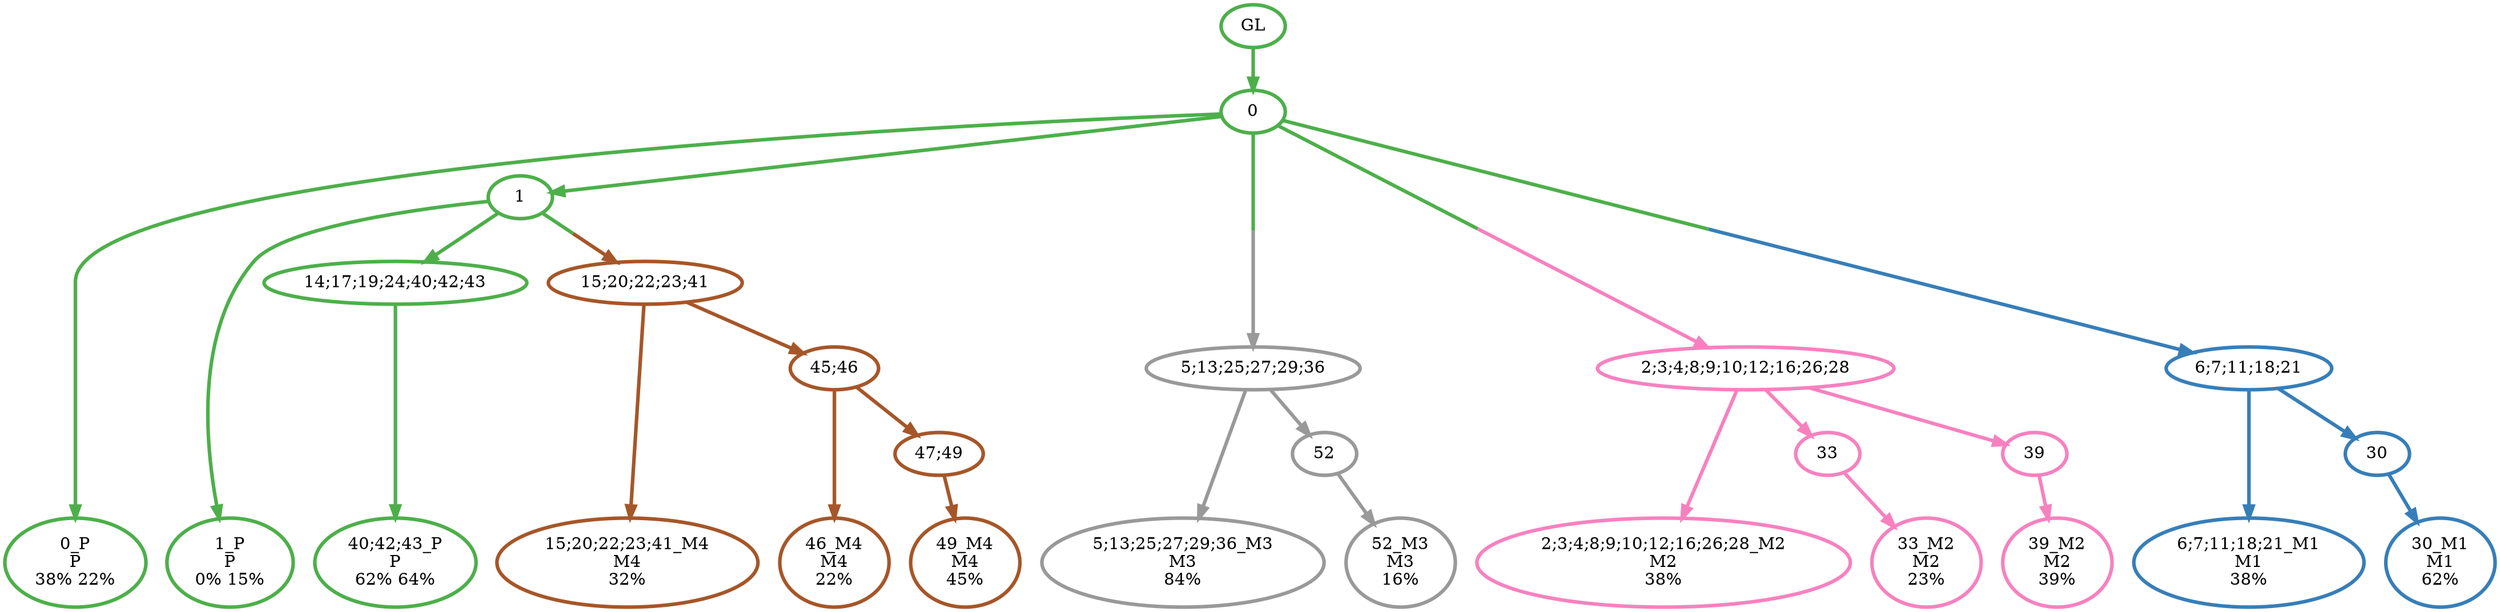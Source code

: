 digraph T {
	{
		rank=same
		24 [penwidth=3,colorscheme=set19,color=3,label="0_P\nP\n38% 22%"]
		22 [penwidth=3,colorscheme=set19,color=3,label="1_P\nP\n0% 15%"]
		20 [penwidth=3,colorscheme=set19,color=3,label="40;42;43_P\nP\n62% 64%"]
		19 [penwidth=3,colorscheme=set19,color=2,label="6;7;11;18;21_M1\nM1\n38%"]
		17 [penwidth=3,colorscheme=set19,color=2,label="30_M1\nM1\n62%"]
		16 [penwidth=3,colorscheme=set19,color=8,label="2;3;4;8;9;10;12;16;26;28_M2\nM2\n38%"]
		14 [penwidth=3,colorscheme=set19,color=8,label="33_M2\nM2\n23%"]
		12 [penwidth=3,colorscheme=set19,color=8,label="39_M2\nM2\n39%"]
		11 [penwidth=3,colorscheme=set19,color=9,label="5;13;25;27;29;36_M3\nM3\n84%"]
		9 [penwidth=3,colorscheme=set19,color=9,label="52_M3\nM3\n16%"]
		8 [penwidth=3,colorscheme=set19,color=7,label="15;20;22;23;41_M4\nM4\n32%"]
		6 [penwidth=3,colorscheme=set19,color=7,label="46_M4\nM4\n22%"]
		4 [penwidth=3,colorscheme=set19,color=7,label="49_M4\nM4\n45%"]
	}
	26 [penwidth=3,colorscheme=set19,color=3,label="GL"]
	25 [penwidth=3,colorscheme=set19,color=3,label="0"]
	23 [penwidth=3,colorscheme=set19,color=3,label="1"]
	21 [penwidth=3,colorscheme=set19,color=3,label="14;17;19;24;40;42;43"]
	18 [penwidth=3,colorscheme=set19,color=2,label="30"]
	15 [penwidth=3,colorscheme=set19,color=8,label="33"]
	13 [penwidth=3,colorscheme=set19,color=8,label="39"]
	10 [penwidth=3,colorscheme=set19,color=9,label="52"]
	7 [penwidth=3,colorscheme=set19,color=7,label="45;46"]
	5 [penwidth=3,colorscheme=set19,color=7,label="47;49"]
	3 [penwidth=3,colorscheme=set19,color=7,label="15;20;22;23;41"]
	2 [penwidth=3,colorscheme=set19,color=9,label="5;13;25;27;29;36"]
	1 [penwidth=3,colorscheme=set19,color=8,label="2;3;4;8;9;10;12;16;26;28"]
	0 [penwidth=3,colorscheme=set19,color=2,label="6;7;11;18;21"]
	26 -> 25 [penwidth=3,colorscheme=set19,color=3]
	25 -> 24 [penwidth=3,colorscheme=set19,color=3]
	25 -> 23 [penwidth=3,colorscheme=set19,color=3]
	25 -> 2 [penwidth=3,colorscheme=set19,color="3;0.5:9"]
	25 -> 1 [penwidth=3,colorscheme=set19,color="3;0.5:8"]
	25 -> 0 [penwidth=3,colorscheme=set19,color="3;0.5:2"]
	23 -> 22 [penwidth=3,colorscheme=set19,color=3]
	23 -> 21 [penwidth=3,colorscheme=set19,color=3]
	23 -> 3 [penwidth=3,colorscheme=set19,color="3;0.5:7"]
	21 -> 20 [penwidth=3,colorscheme=set19,color=3]
	18 -> 17 [penwidth=3,colorscheme=set19,color=2]
	15 -> 14 [penwidth=3,colorscheme=set19,color=8]
	13 -> 12 [penwidth=3,colorscheme=set19,color=8]
	10 -> 9 [penwidth=3,colorscheme=set19,color=9]
	7 -> 6 [penwidth=3,colorscheme=set19,color=7]
	7 -> 5 [penwidth=3,colorscheme=set19,color=7]
	5 -> 4 [penwidth=3,colorscheme=set19,color=7]
	3 -> 8 [penwidth=3,colorscheme=set19,color=7]
	3 -> 7 [penwidth=3,colorscheme=set19,color=7]
	2 -> 11 [penwidth=3,colorscheme=set19,color=9]
	2 -> 10 [penwidth=3,colorscheme=set19,color=9]
	1 -> 16 [penwidth=3,colorscheme=set19,color=8]
	1 -> 15 [penwidth=3,colorscheme=set19,color=8]
	1 -> 13 [penwidth=3,colorscheme=set19,color=8]
	0 -> 19 [penwidth=3,colorscheme=set19,color=2]
	0 -> 18 [penwidth=3,colorscheme=set19,color=2]
}

